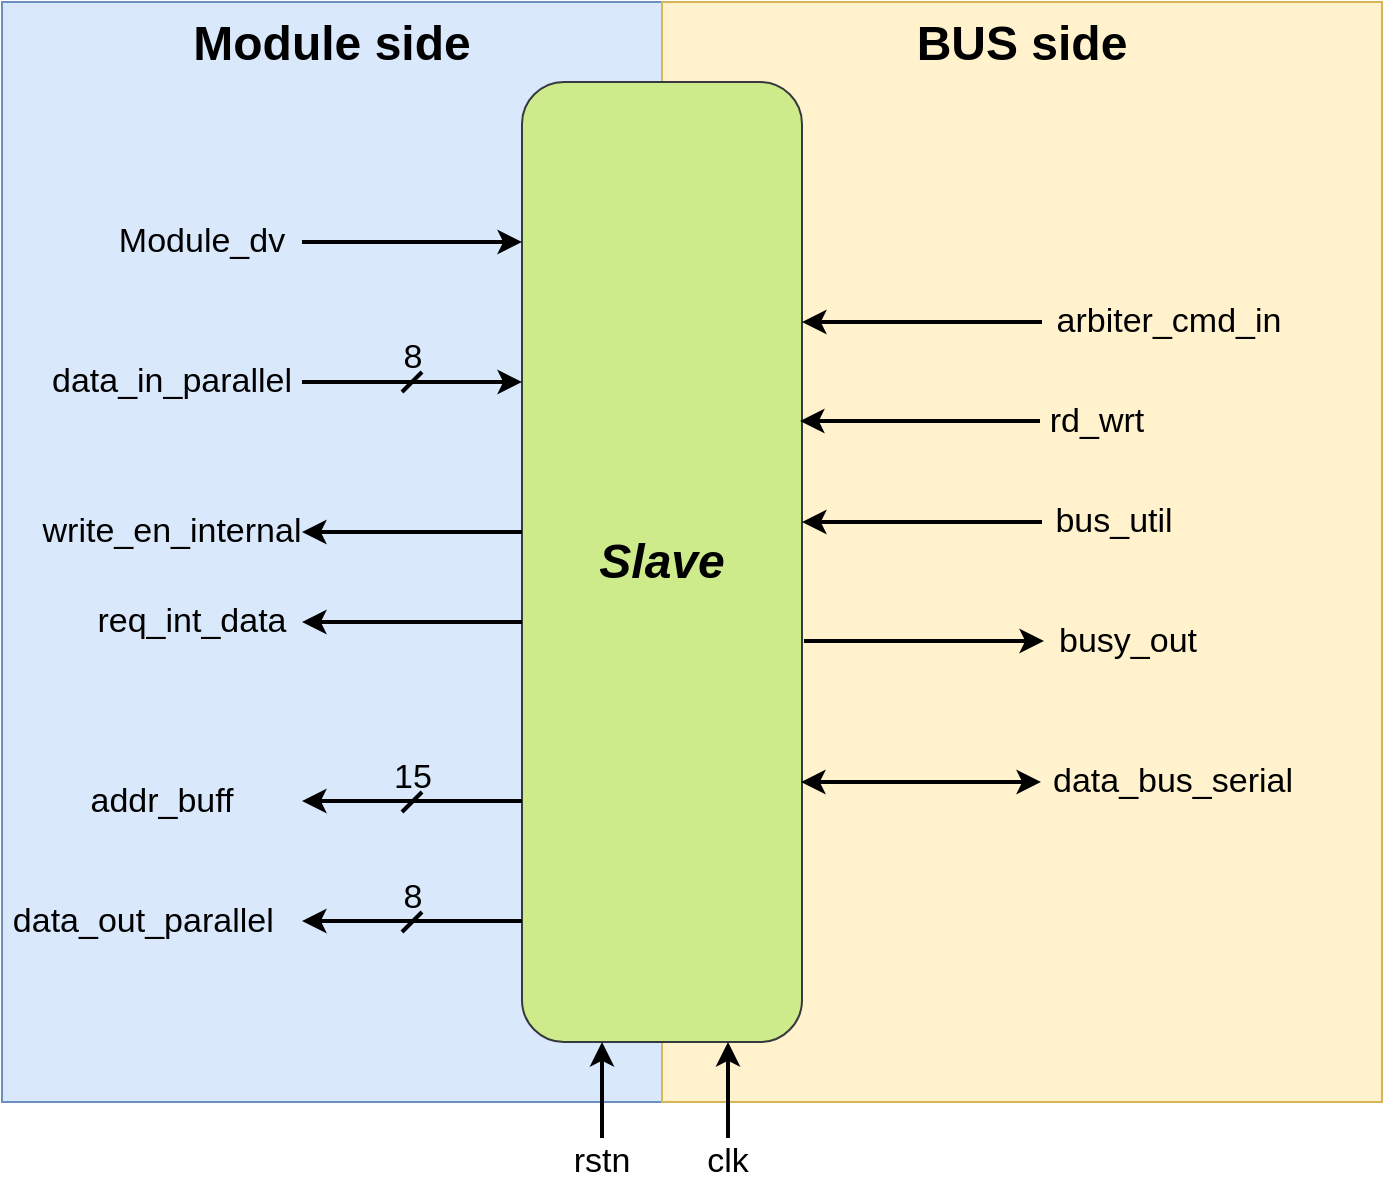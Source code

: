 <mxfile version="10.7.5" type="device"><diagram id="DUZ_QGNipGgyK_dVrh2l" name="Page-1"><mxGraphModel dx="1010" dy="582" grid="1" gridSize="10" guides="1" tooltips="1" connect="1" arrows="1" fold="1" page="1" pageScale="1" pageWidth="827" pageHeight="1169" math="0" shadow="0"><root><mxCell id="0"/><mxCell id="1" parent="0"/><mxCell id="Znl2hB2kprxaH_jdZHyx-37" value="Module side" style="rounded=0;whiteSpace=wrap;html=1;strokeColor=#6c8ebf;fontSize=24;fillColor=#dae8fc;verticalAlign=top;fontStyle=1" parent="1" vertex="1"><mxGeometry x="50" y="160" width="330" height="550" as="geometry"/></mxCell><mxCell id="Znl2hB2kprxaH_jdZHyx-38" value="BUS side" style="rounded=0;whiteSpace=wrap;html=1;strokeColor=#d6b656;fontSize=24;fillColor=#fff2cc;verticalAlign=top;fontStyle=1" parent="1" vertex="1"><mxGeometry x="380" y="160" width="360" height="550" as="geometry"/></mxCell><mxCell id="Znl2hB2kprxaH_jdZHyx-1" value="&lt;i&gt;&lt;b&gt;&lt;font style=&quot;font-size: 24px&quot;&gt;Slave&lt;/font&gt;&lt;/b&gt;&lt;/i&gt;" style="rounded=1;whiteSpace=wrap;html=1;fillColor=#cdeb8b;strokeColor=#36393d;" parent="1" vertex="1"><mxGeometry x="310" y="200" width="140" height="480" as="geometry"/></mxCell><mxCell id="Znl2hB2kprxaH_jdZHyx-5" value="" style="endArrow=classic;html=1;exitX=1;exitY=0.5;exitDx=0;exitDy=0;strokeWidth=2;" parent="1" edge="1"><mxGeometry width="50" height="50" relative="1" as="geometry"><mxPoint x="451" y="479.5" as="sourcePoint"/><mxPoint x="571" y="479.5" as="targetPoint"/></mxGeometry></mxCell><mxCell id="Znl2hB2kprxaH_jdZHyx-6" value="" style="endArrow=classic;html=1;exitX=1;exitY=0.5;exitDx=0;exitDy=0;strokeWidth=2;" parent="1" edge="1"><mxGeometry width="50" height="50" relative="1" as="geometry"><mxPoint x="570" y="320" as="sourcePoint"/><mxPoint x="450" y="320" as="targetPoint"/><Array as="points"><mxPoint x="500" y="320"/></Array></mxGeometry></mxCell><mxCell id="Znl2hB2kprxaH_jdZHyx-7" value="" style="endArrow=classic;html=1;exitX=1;exitY=0.5;exitDx=0;exitDy=0;startArrow=classic;startFill=1;strokeWidth=2;" parent="1" edge="1"><mxGeometry width="50" height="50" relative="1" as="geometry"><mxPoint x="569.5" y="550" as="sourcePoint"/><mxPoint x="449.5" y="550" as="targetPoint"/></mxGeometry></mxCell><mxCell id="Znl2hB2kprxaH_jdZHyx-12" value="" style="endArrow=classic;html=1;exitX=0;exitY=0.5;exitDx=0;exitDy=0;strokeWidth=2;" parent="1" edge="1"><mxGeometry width="50" height="50" relative="1" as="geometry"><mxPoint x="200" y="280" as="sourcePoint"/><mxPoint x="310" y="280" as="targetPoint"/></mxGeometry></mxCell><mxCell id="Znl2hB2kprxaH_jdZHyx-13" value="&lt;span style=&quot;&quot;&gt;&lt;font style=&quot;font-size: 17px&quot;&gt;8&lt;/font&gt;&lt;/span&gt;" style="endArrow=classic;html=1;exitX=0;exitY=0.5;exitDx=0;exitDy=0;strokeWidth=2;verticalAlign=bottom;labelBackgroundColor=none;" parent="1" edge="1"><mxGeometry width="50" height="50" relative="1" as="geometry"><mxPoint x="200" y="350" as="sourcePoint"/><mxPoint x="310" y="350" as="targetPoint"/></mxGeometry></mxCell><mxCell id="Znl2hB2kprxaH_jdZHyx-14" value="&lt;font style=&quot;font-size: 17px&quot;&gt;15&lt;/font&gt;" style="endArrow=classic;html=1;exitX=0;exitY=0.5;exitDx=0;exitDy=0;strokeWidth=2;verticalAlign=bottom;labelBackgroundColor=none;" parent="1" edge="1"><mxGeometry width="50" height="50" relative="1" as="geometry"><mxPoint x="310" y="559.5" as="sourcePoint"/><mxPoint x="200" y="559.5" as="targetPoint"/></mxGeometry></mxCell><mxCell id="Znl2hB2kprxaH_jdZHyx-17" value="" style="endArrow=classic;html=1;entryX=0.365;entryY=1.004;entryDx=0;entryDy=0;entryPerimeter=0;strokeWidth=2;" parent="1" edge="1"><mxGeometry width="50" height="50" relative="1" as="geometry"><mxPoint x="413" y="728" as="sourcePoint"/><mxPoint x="413" y="680" as="targetPoint"/></mxGeometry></mxCell><mxCell id="Znl2hB2kprxaH_jdZHyx-18" value="" style="endArrow=classic;html=1;entryX=0.365;entryY=1.004;entryDx=0;entryDy=0;entryPerimeter=0;strokeWidth=2;" parent="1" edge="1"><mxGeometry width="50" height="50" relative="1" as="geometry"><mxPoint x="350" y="728" as="sourcePoint"/><mxPoint x="350" y="680" as="targetPoint"/></mxGeometry></mxCell><mxCell id="Znl2hB2kprxaH_jdZHyx-19" value="&lt;font style=&quot;font-size: 17px&quot;&gt;rstn&lt;/font&gt;" style="text;html=1;strokeColor=none;fillColor=none;align=center;verticalAlign=middle;whiteSpace=wrap;rounded=0;" parent="1" vertex="1"><mxGeometry x="330" y="730" width="40" height="20" as="geometry"/></mxCell><mxCell id="Znl2hB2kprxaH_jdZHyx-20" value="&lt;font style=&quot;font-size: 17px&quot;&gt;clk&lt;/font&gt;" style="text;html=1;strokeColor=none;fillColor=none;align=center;verticalAlign=middle;whiteSpace=wrap;rounded=0;" parent="1" vertex="1"><mxGeometry x="393" y="730" width="40" height="20" as="geometry"/></mxCell><mxCell id="Znl2hB2kprxaH_jdZHyx-22" value="rd_wrt" style="text;html=1;strokeColor=none;fillColor=none;align=center;verticalAlign=middle;whiteSpace=wrap;rounded=0;fontSize=17;" parent="1" vertex="1"><mxGeometry x="569" y="360" width="57" height="20" as="geometry"/></mxCell><mxCell id="Znl2hB2kprxaH_jdZHyx-24" value="&lt;font style=&quot;font-size: 17px&quot;&gt;data_bus_serial&lt;/font&gt;" style="text;html=1;strokeColor=none;fillColor=none;align=center;verticalAlign=middle;whiteSpace=wrap;rounded=0;" parent="1" vertex="1"><mxGeometry x="581.5" y="540" width="107" height="20" as="geometry"/></mxCell><mxCell id="Znl2hB2kprxaH_jdZHyx-25" value="Module_dv" style="text;html=1;strokeColor=none;fillColor=none;align=center;verticalAlign=middle;whiteSpace=wrap;rounded=0;fontSize=17;" parent="1" vertex="1"><mxGeometry x="130" y="270" width="40" height="20" as="geometry"/></mxCell><mxCell id="Znl2hB2kprxaH_jdZHyx-26" value="busy_out" style="text;html=1;strokeColor=none;fillColor=none;align=center;verticalAlign=middle;whiteSpace=wrap;rounded=0;fontSize=17;" parent="1" vertex="1"><mxGeometry x="593" y="470" width="40" height="20" as="geometry"/></mxCell><mxCell id="Znl2hB2kprxaH_jdZHyx-27" value="bus_util" style="text;html=1;strokeColor=none;fillColor=none;align=center;verticalAlign=middle;whiteSpace=wrap;rounded=0;fontSize=17;" parent="1" vertex="1"><mxGeometry x="586" y="410" width="40" height="20" as="geometry"/></mxCell><mxCell id="Znl2hB2kprxaH_jdZHyx-28" value="&lt;font style=&quot;font-size: 17px&quot;&gt;arbiter_cmd_in&lt;/font&gt;" style="text;html=1;strokeColor=none;fillColor=none;align=center;verticalAlign=middle;whiteSpace=wrap;rounded=0;" parent="1" vertex="1"><mxGeometry x="579.5" y="310" width="107" height="20" as="geometry"/></mxCell><mxCell id="Znl2hB2kprxaH_jdZHyx-30" value="addr_buff" style="text;html=1;strokeColor=none;fillColor=none;align=center;verticalAlign=middle;whiteSpace=wrap;rounded=0;fontSize=17;" parent="1" vertex="1"><mxGeometry x="70" y="550" width="120" height="20" as="geometry"/></mxCell><mxCell id="Znl2hB2kprxaH_jdZHyx-31" value="data_in_parallel" style="text;html=1;strokeColor=none;fillColor=none;align=center;verticalAlign=middle;whiteSpace=wrap;rounded=0;fontSize=17;" parent="1" vertex="1"><mxGeometry x="80" y="340" width="110" height="20" as="geometry"/></mxCell><mxCell id="Znl2hB2kprxaH_jdZHyx-33" value="write_en_internal" style="text;html=1;strokeColor=none;fillColor=none;align=center;verticalAlign=middle;whiteSpace=wrap;rounded=0;fontSize=17;" parent="1" vertex="1"><mxGeometry x="70" y="415" width="130" height="20" as="geometry"/></mxCell><mxCell id="Znl2hB2kprxaH_jdZHyx-35" value="" style="endArrow=classic;html=1;exitX=0;exitY=0.5;exitDx=0;exitDy=0;strokeWidth=2;" parent="1" edge="1"><mxGeometry width="50" height="50" relative="1" as="geometry"><mxPoint x="310" y="425" as="sourcePoint"/><mxPoint x="200" y="425" as="targetPoint"/></mxGeometry></mxCell><mxCell id="Znl2hB2kprxaH_jdZHyx-39" value="" style="endArrow=none;html=1;labelBackgroundColor=none;strokeWidth=2;fontSize=24;" parent="1" edge="1"><mxGeometry width="50" height="50" relative="1" as="geometry"><mxPoint x="250" y="565" as="sourcePoint"/><mxPoint x="260" y="555" as="targetPoint"/></mxGeometry></mxCell><mxCell id="Znl2hB2kprxaH_jdZHyx-41" value="" style="endArrow=none;html=1;labelBackgroundColor=none;strokeWidth=2;fontSize=24;" parent="1" edge="1"><mxGeometry width="50" height="50" relative="1" as="geometry"><mxPoint x="250" y="355" as="sourcePoint"/><mxPoint x="260" y="345" as="targetPoint"/></mxGeometry></mxCell><mxCell id="C0XuNTLvHF_hunh5Mh04-3" value="req_int_data" style="text;html=1;strokeColor=none;fillColor=none;align=center;verticalAlign=middle;whiteSpace=wrap;rounded=0;fontSize=17;" vertex="1" parent="1"><mxGeometry x="95" y="460" width="100" height="20" as="geometry"/></mxCell><mxCell id="C0XuNTLvHF_hunh5Mh04-4" value="" style="endArrow=classic;html=1;exitX=0;exitY=0.5;exitDx=0;exitDy=0;strokeWidth=2;" edge="1" parent="1"><mxGeometry width="50" height="50" relative="1" as="geometry"><mxPoint x="310" y="470" as="sourcePoint"/><mxPoint x="200" y="470" as="targetPoint"/></mxGeometry></mxCell><mxCell id="C0XuNTLvHF_hunh5Mh04-5" value="&lt;font style=&quot;font-size: 17px&quot;&gt;8&lt;/font&gt;" style="endArrow=classic;html=1;exitX=0;exitY=0.5;exitDx=0;exitDy=0;strokeWidth=2;verticalAlign=bottom;labelBackgroundColor=none;" edge="1" parent="1"><mxGeometry width="50" height="50" relative="1" as="geometry"><mxPoint x="310" y="619.5" as="sourcePoint"/><mxPoint x="200" y="619.5" as="targetPoint"/></mxGeometry></mxCell><mxCell id="C0XuNTLvHF_hunh5Mh04-6" value="data_out_parallel&amp;nbsp;" style="text;html=1;strokeColor=none;fillColor=none;align=center;verticalAlign=middle;whiteSpace=wrap;rounded=0;fontSize=17;" vertex="1" parent="1"><mxGeometry x="60" y="610" width="126" height="20" as="geometry"/></mxCell><mxCell id="C0XuNTLvHF_hunh5Mh04-7" value="" style="endArrow=none;html=1;labelBackgroundColor=none;strokeWidth=2;fontSize=24;" edge="1" parent="1"><mxGeometry width="50" height="50" relative="1" as="geometry"><mxPoint x="250" y="625" as="sourcePoint"/><mxPoint x="260" y="615" as="targetPoint"/></mxGeometry></mxCell><mxCell id="C0XuNTLvHF_hunh5Mh04-8" value="" style="endArrow=classic;html=1;exitX=1;exitY=0.5;exitDx=0;exitDy=0;strokeWidth=2;" edge="1" parent="1"><mxGeometry width="50" height="50" relative="1" as="geometry"><mxPoint x="569" y="369.5" as="sourcePoint"/><mxPoint x="449" y="369.5" as="targetPoint"/></mxGeometry></mxCell><mxCell id="C0XuNTLvHF_hunh5Mh04-9" value="" style="endArrow=classic;html=1;exitX=1;exitY=0.5;exitDx=0;exitDy=0;strokeWidth=2;" edge="1" parent="1"><mxGeometry width="50" height="50" relative="1" as="geometry"><mxPoint x="570" y="420" as="sourcePoint"/><mxPoint x="450" y="420" as="targetPoint"/></mxGeometry></mxCell></root></mxGraphModel></diagram></mxfile>